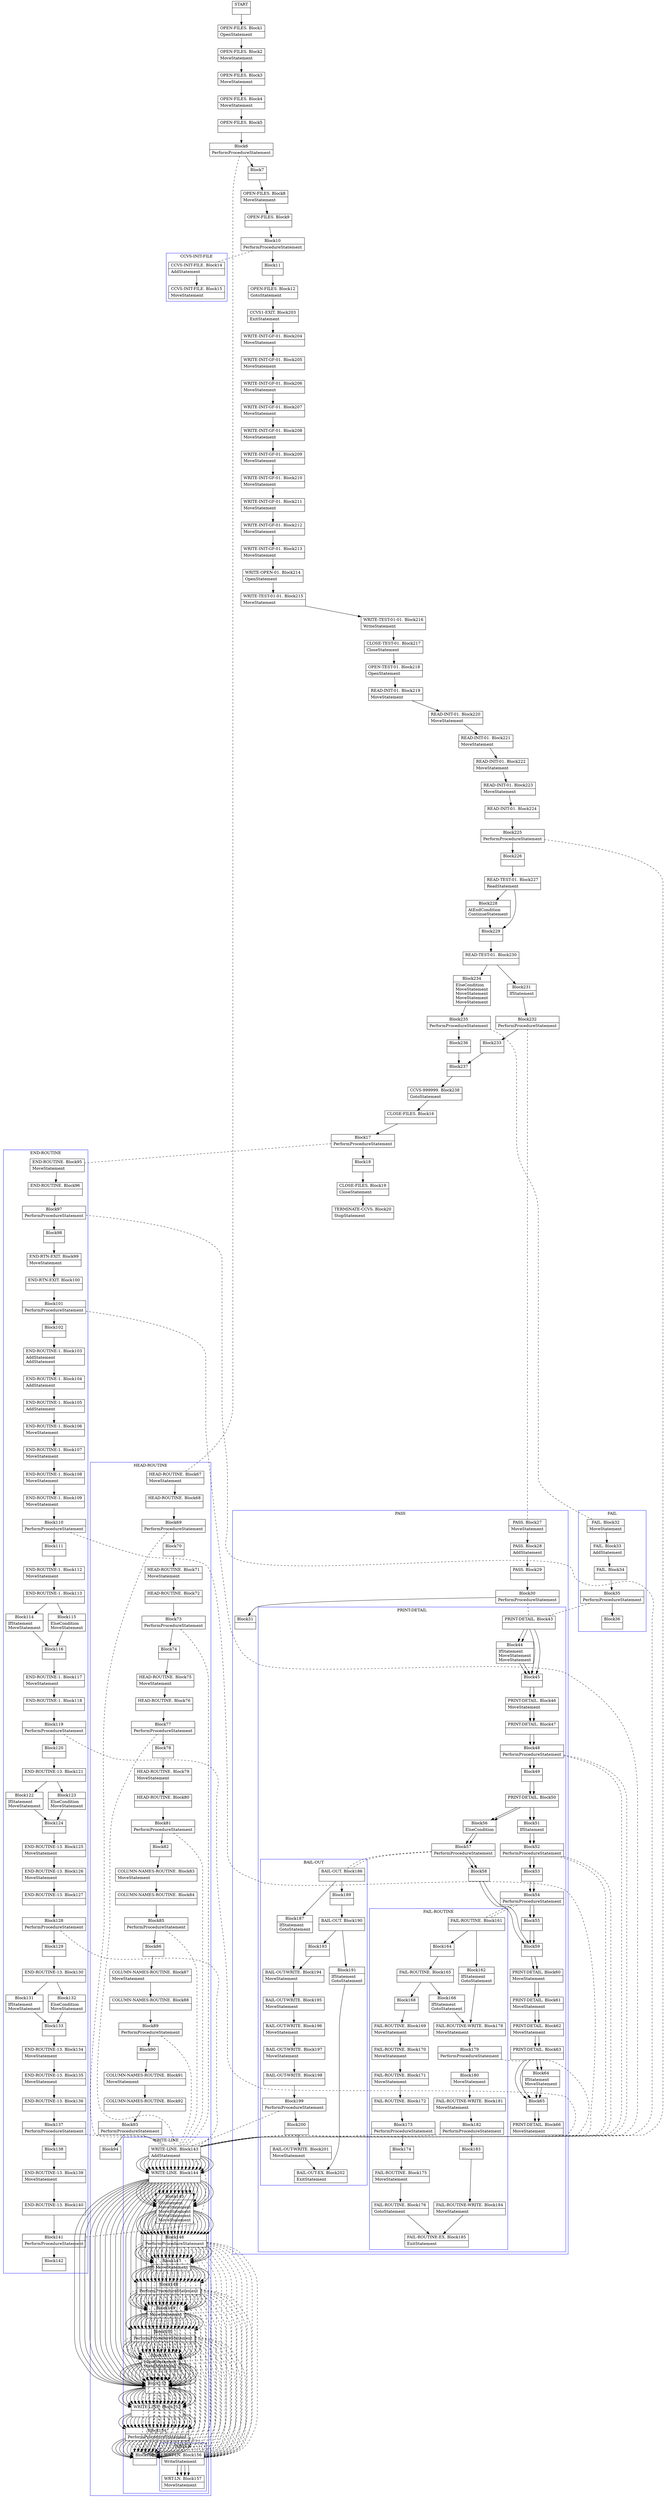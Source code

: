 digraph Cfg {
compound=true;
node [
shape = "record"
]

edge [
arrowtail = "empty"
]
Block0 [
label = "{START|}"
]
Block1 [
label = "{OPEN-FILES. Block1|OpenStatement\l}"
]
Block2 [
label = "{OPEN-FILES. Block2|MoveStatement\l}"
]
Block3 [
label = "{OPEN-FILES. Block3|MoveStatement\l}"
]
Block4 [
label = "{OPEN-FILES. Block4|MoveStatement\l}"
]
Block5 [
label = "{OPEN-FILES. Block5|}"
]
Block6 [
label = "{Block6|PerformProcedureStatement\l}"
]
subgraph cluster_1{
color = blue;
label = "HEAD-ROUTINE";
Block67 [
label = "{HEAD-ROUTINE. Block67|MoveStatement\l}"
]
Block68 [
label = "{HEAD-ROUTINE. Block68|}"
]
Block69 [
label = "{Block69|PerformProcedureStatement\l}"
]
subgraph cluster_12{
color = blue;
label = "WRITE-LINE";
Block143 [
label = "{WRITE-LINE. Block143|AddStatement\l}"
]
Block144 [
label = "{WRITE-LINE. Block144|}"
]
Block145 [
label = "{Block145|IfStatement\lMoveStatement\lMoveStatement\lWriteStatement\lMoveStatement\l}"
]
Block146 [
label = "{Block146|PerformProcedureStatement\l}"
]
subgraph cluster_26{
color = blue;
label = "WRT-LN";
Block156 [
label = "{WRT-LN. Block156|WriteStatement\l}"
]
Block157 [
label = "{WRT-LN. Block157|MoveStatement\l}"
]
Block156 -> Block157

}
Block146 -> Block156 [style=dashed, arrowhead=none]

Block147 [
label = "{Block147|MoveStatement\l}"
]
Block148 [
label = "{Block148|PerformProcedureStatement\l}"
]
subgraph cluster_27{
color = blue;
label = "WRT-LN";
Block156 [
label = "{WRT-LN. Block156|WriteStatement\l}"
]
Block157 [
label = "{WRT-LN. Block157|MoveStatement\l}"
]
Block156 -> Block157

}
Block148 -> Block156 [style=dashed, arrowhead=none]

Block149 [
label = "{Block149|MoveStatement\l}"
]
Block150 [
label = "{Block150|PerformProcedureStatement\l}"
]
subgraph cluster_28{
color = blue;
label = "WRT-LN";
Block156 [
label = "{WRT-LN. Block156|WriteStatement\l}"
]
Block157 [
label = "{WRT-LN. Block157|MoveStatement\l}"
]
Block156 -> Block157

}
Block150 -> Block156 [style=dashed, arrowhead=none]

Block151 [
label = "{Block151|MoveStatement\lMoveStatement\l}"
]
Block152 [
label = "{Block152|}"
]
Block153 [
label = "{WRITE-LINE. Block153|}"
]
Block154 [
label = "{Block154|PerformProcedureStatement\l}"
]
subgraph cluster_29{
color = blue;
label = "WRT-LN";
Block156 [
label = "{WRT-LN. Block156|WriteStatement\l}"
]
Block157 [
label = "{WRT-LN. Block157|MoveStatement\l}"
]
Block156 -> Block157

}
Block154 -> Block156 [style=dashed, arrowhead=none]

Block155 [
label = "{Block155|}"
]
Block143 -> Block144
Block144 -> Block145
Block144 -> Block152
Block145 -> Block146
Block146 -> Block147
Block147 -> Block148
Block148 -> Block149
Block149 -> Block150
Block150 -> Block151
Block151 -> Block152
Block152 -> Block153
Block153 -> Block154
Block154 -> Block155

}
Block69 -> Block143 [style=dashed, arrowhead=none]

Block70 [
label = "{Block70|}"
]
Block71 [
label = "{HEAD-ROUTINE. Block71|MoveStatement\l}"
]
Block72 [
label = "{HEAD-ROUTINE. Block72|}"
]
Block73 [
label = "{Block73|PerformProcedureStatement\l}"
]
subgraph cluster_13{
color = blue;
label = "WRITE-LINE";
Block143 [
label = "{WRITE-LINE. Block143|AddStatement\l}"
]
Block144 [
label = "{WRITE-LINE. Block144|}"
]
Block145 [
label = "{Block145|IfStatement\lMoveStatement\lMoveStatement\lWriteStatement\lMoveStatement\l}"
]
Block146 [
label = "{Block146|PerformProcedureStatement\l}"
]
Block146 -> Block156 [style=dashed, arrowhead=none]

Block147 [
label = "{Block147|MoveStatement\l}"
]
Block148 [
label = "{Block148|PerformProcedureStatement\l}"
]
Block148 -> Block156 [style=dashed, arrowhead=none]

Block149 [
label = "{Block149|MoveStatement\l}"
]
Block150 [
label = "{Block150|PerformProcedureStatement\l}"
]
Block150 -> Block156 [style=dashed, arrowhead=none]

Block151 [
label = "{Block151|MoveStatement\lMoveStatement\l}"
]
Block152 [
label = "{Block152|}"
]
Block153 [
label = "{WRITE-LINE. Block153|}"
]
Block154 [
label = "{Block154|PerformProcedureStatement\l}"
]
Block154 -> Block156 [style=dashed, arrowhead=none]

Block155 [
label = "{Block155|}"
]
Block143 -> Block144
Block144 -> Block145
Block144 -> Block152
Block145 -> Block146
Block146 -> Block147
Block147 -> Block148
Block148 -> Block149
Block149 -> Block150
Block150 -> Block151
Block151 -> Block152
Block152 -> Block153
Block153 -> Block154
Block154 -> Block155

}
Block73 -> Block143 [style=dashed, arrowhead=none]

Block74 [
label = "{Block74|}"
]
Block75 [
label = "{HEAD-ROUTINE. Block75|MoveStatement\l}"
]
Block76 [
label = "{HEAD-ROUTINE. Block76|}"
]
Block77 [
label = "{Block77|PerformProcedureStatement\l}"
]
subgraph cluster_14{
color = blue;
label = "WRITE-LINE";
Block143 [
label = "{WRITE-LINE. Block143|AddStatement\l}"
]
Block144 [
label = "{WRITE-LINE. Block144|}"
]
Block145 [
label = "{Block145|IfStatement\lMoveStatement\lMoveStatement\lWriteStatement\lMoveStatement\l}"
]
Block146 [
label = "{Block146|PerformProcedureStatement\l}"
]
Block146 -> Block156 [style=dashed, arrowhead=none]

Block147 [
label = "{Block147|MoveStatement\l}"
]
Block148 [
label = "{Block148|PerformProcedureStatement\l}"
]
Block148 -> Block156 [style=dashed, arrowhead=none]

Block149 [
label = "{Block149|MoveStatement\l}"
]
Block150 [
label = "{Block150|PerformProcedureStatement\l}"
]
Block150 -> Block156 [style=dashed, arrowhead=none]

Block151 [
label = "{Block151|MoveStatement\lMoveStatement\l}"
]
Block152 [
label = "{Block152|}"
]
Block153 [
label = "{WRITE-LINE. Block153|}"
]
Block154 [
label = "{Block154|PerformProcedureStatement\l}"
]
Block154 -> Block156 [style=dashed, arrowhead=none]

Block155 [
label = "{Block155|}"
]
Block143 -> Block144
Block144 -> Block145
Block144 -> Block152
Block145 -> Block146
Block146 -> Block147
Block147 -> Block148
Block148 -> Block149
Block149 -> Block150
Block150 -> Block151
Block151 -> Block152
Block152 -> Block153
Block153 -> Block154
Block154 -> Block155

}
Block77 -> Block143 [style=dashed, arrowhead=none]

Block78 [
label = "{Block78|}"
]
Block79 [
label = "{HEAD-ROUTINE. Block79|MoveStatement\l}"
]
Block80 [
label = "{HEAD-ROUTINE. Block80|}"
]
Block81 [
label = "{Block81|PerformProcedureStatement\l}"
]
subgraph cluster_15{
color = blue;
label = "WRITE-LINE";
Block143 [
label = "{WRITE-LINE. Block143|AddStatement\l}"
]
Block144 [
label = "{WRITE-LINE. Block144|}"
]
Block145 [
label = "{Block145|IfStatement\lMoveStatement\lMoveStatement\lWriteStatement\lMoveStatement\l}"
]
Block146 [
label = "{Block146|PerformProcedureStatement\l}"
]
Block146 -> Block156 [style=dashed, arrowhead=none]

Block147 [
label = "{Block147|MoveStatement\l}"
]
Block148 [
label = "{Block148|PerformProcedureStatement\l}"
]
Block148 -> Block156 [style=dashed, arrowhead=none]

Block149 [
label = "{Block149|MoveStatement\l}"
]
Block150 [
label = "{Block150|PerformProcedureStatement\l}"
]
Block150 -> Block156 [style=dashed, arrowhead=none]

Block151 [
label = "{Block151|MoveStatement\lMoveStatement\l}"
]
Block152 [
label = "{Block152|}"
]
Block153 [
label = "{WRITE-LINE. Block153|}"
]
Block154 [
label = "{Block154|PerformProcedureStatement\l}"
]
Block154 -> Block156 [style=dashed, arrowhead=none]

Block155 [
label = "{Block155|}"
]
Block143 -> Block144
Block144 -> Block145
Block144 -> Block152
Block145 -> Block146
Block146 -> Block147
Block147 -> Block148
Block148 -> Block149
Block149 -> Block150
Block150 -> Block151
Block151 -> Block152
Block152 -> Block153
Block153 -> Block154
Block154 -> Block155

}
Block81 -> Block143 [style=dashed, arrowhead=none]

Block82 [
label = "{Block82|}"
]
Block83 [
label = "{COLUMN-NAMES-ROUTINE. Block83|MoveStatement\l}"
]
Block84 [
label = "{COLUMN-NAMES-ROUTINE. Block84|}"
]
Block85 [
label = "{Block85|PerformProcedureStatement\l}"
]
subgraph cluster_16{
color = blue;
label = "WRITE-LINE";
Block143 [
label = "{WRITE-LINE. Block143|AddStatement\l}"
]
Block144 [
label = "{WRITE-LINE. Block144|}"
]
Block145 [
label = "{Block145|IfStatement\lMoveStatement\lMoveStatement\lWriteStatement\lMoveStatement\l}"
]
Block146 [
label = "{Block146|PerformProcedureStatement\l}"
]
Block146 -> Block156 [style=dashed, arrowhead=none]

Block147 [
label = "{Block147|MoveStatement\l}"
]
Block148 [
label = "{Block148|PerformProcedureStatement\l}"
]
Block148 -> Block156 [style=dashed, arrowhead=none]

Block149 [
label = "{Block149|MoveStatement\l}"
]
Block150 [
label = "{Block150|PerformProcedureStatement\l}"
]
Block150 -> Block156 [style=dashed, arrowhead=none]

Block151 [
label = "{Block151|MoveStatement\lMoveStatement\l}"
]
Block152 [
label = "{Block152|}"
]
Block153 [
label = "{WRITE-LINE. Block153|}"
]
Block154 [
label = "{Block154|PerformProcedureStatement\l}"
]
Block154 -> Block156 [style=dashed, arrowhead=none]

Block155 [
label = "{Block155|}"
]
Block143 -> Block144
Block144 -> Block145
Block144 -> Block152
Block145 -> Block146
Block146 -> Block147
Block147 -> Block148
Block148 -> Block149
Block149 -> Block150
Block150 -> Block151
Block151 -> Block152
Block152 -> Block153
Block153 -> Block154
Block154 -> Block155

}
Block85 -> Block143 [style=dashed, arrowhead=none]

Block86 [
label = "{Block86|}"
]
Block87 [
label = "{COLUMN-NAMES-ROUTINE. Block87|MoveStatement\l}"
]
Block88 [
label = "{COLUMN-NAMES-ROUTINE. Block88|}"
]
Block89 [
label = "{Block89|PerformProcedureStatement\l}"
]
subgraph cluster_17{
color = blue;
label = "WRITE-LINE";
Block143 [
label = "{WRITE-LINE. Block143|AddStatement\l}"
]
Block144 [
label = "{WRITE-LINE. Block144|}"
]
Block145 [
label = "{Block145|IfStatement\lMoveStatement\lMoveStatement\lWriteStatement\lMoveStatement\l}"
]
Block146 [
label = "{Block146|PerformProcedureStatement\l}"
]
Block146 -> Block156 [style=dashed, arrowhead=none]

Block147 [
label = "{Block147|MoveStatement\l}"
]
Block148 [
label = "{Block148|PerformProcedureStatement\l}"
]
Block148 -> Block156 [style=dashed, arrowhead=none]

Block149 [
label = "{Block149|MoveStatement\l}"
]
Block150 [
label = "{Block150|PerformProcedureStatement\l}"
]
Block150 -> Block156 [style=dashed, arrowhead=none]

Block151 [
label = "{Block151|MoveStatement\lMoveStatement\l}"
]
Block152 [
label = "{Block152|}"
]
Block153 [
label = "{WRITE-LINE. Block153|}"
]
Block154 [
label = "{Block154|PerformProcedureStatement\l}"
]
Block154 -> Block156 [style=dashed, arrowhead=none]

Block155 [
label = "{Block155|}"
]
Block143 -> Block144
Block144 -> Block145
Block144 -> Block152
Block145 -> Block146
Block146 -> Block147
Block147 -> Block148
Block148 -> Block149
Block149 -> Block150
Block150 -> Block151
Block151 -> Block152
Block152 -> Block153
Block153 -> Block154
Block154 -> Block155

}
Block89 -> Block143 [style=dashed, arrowhead=none]

Block90 [
label = "{Block90|}"
]
Block91 [
label = "{COLUMN-NAMES-ROUTINE. Block91|MoveStatement\l}"
]
Block92 [
label = "{COLUMN-NAMES-ROUTINE. Block92|}"
]
Block93 [
label = "{Block93|PerformProcedureStatement\l}"
]
subgraph cluster_18{
color = blue;
label = "WRITE-LINE";
Block143 [
label = "{WRITE-LINE. Block143|AddStatement\l}"
]
Block144 [
label = "{WRITE-LINE. Block144|}"
]
Block145 [
label = "{Block145|IfStatement\lMoveStatement\lMoveStatement\lWriteStatement\lMoveStatement\l}"
]
Block146 [
label = "{Block146|PerformProcedureStatement\l}"
]
Block146 -> Block156 [style=dashed, arrowhead=none]

Block147 [
label = "{Block147|MoveStatement\l}"
]
Block148 [
label = "{Block148|PerformProcedureStatement\l}"
]
Block148 -> Block156 [style=dashed, arrowhead=none]

Block149 [
label = "{Block149|MoveStatement\l}"
]
Block150 [
label = "{Block150|PerformProcedureStatement\l}"
]
Block150 -> Block156 [style=dashed, arrowhead=none]

Block151 [
label = "{Block151|MoveStatement\lMoveStatement\l}"
]
Block152 [
label = "{Block152|}"
]
Block153 [
label = "{WRITE-LINE. Block153|}"
]
Block154 [
label = "{Block154|PerformProcedureStatement\l}"
]
Block154 -> Block156 [style=dashed, arrowhead=none]

Block155 [
label = "{Block155|}"
]
Block143 -> Block144
Block144 -> Block145
Block144 -> Block152
Block145 -> Block146
Block146 -> Block147
Block147 -> Block148
Block148 -> Block149
Block149 -> Block150
Block150 -> Block151
Block151 -> Block152
Block152 -> Block153
Block153 -> Block154
Block154 -> Block155

}
Block93 -> Block143 [style=dashed, arrowhead=none]

Block94 [
label = "{Block94|}"
]
Block67 -> Block68
Block68 -> Block69
Block69 -> Block70
Block70 -> Block71
Block71 -> Block72
Block72 -> Block73
Block73 -> Block74
Block74 -> Block75
Block75 -> Block76
Block76 -> Block77
Block77 -> Block78
Block78 -> Block79
Block79 -> Block80
Block80 -> Block81
Block81 -> Block82
Block82 -> Block83
Block83 -> Block84
Block84 -> Block85
Block85 -> Block86
Block86 -> Block87
Block87 -> Block88
Block88 -> Block89
Block89 -> Block90
Block90 -> Block91
Block91 -> Block92
Block92 -> Block93
Block93 -> Block94

}
Block6 -> Block67 [style=dashed, arrowhead=none]

Block7 [
label = "{Block7|}"
]
Block8 [
label = "{OPEN-FILES. Block8|MoveStatement\l}"
]
Block9 [
label = "{OPEN-FILES. Block9|}"
]
Block10 [
label = "{Block10|PerformProcedureStatement\l}"
]
subgraph cluster_2{
color = blue;
label = "CCVS-INIT-FILE";
Block14 [
label = "{CCVS-INIT-FILE. Block14|AddStatement\l}"
]
Block15 [
label = "{CCVS-INIT-FILE. Block15|MoveStatement\l}"
]
Block14 -> Block15

}
Block10 -> Block14 [style=dashed, arrowhead=none]

Block11 [
label = "{Block11|}"
]
Block12 [
label = "{OPEN-FILES. Block12|GotoStatement\l}"
]
Block203 [
label = "{CCVS1-EXIT. Block203|ExitStatement\l}"
]
Block204 [
label = "{WRITE-INIT-GF-01. Block204|MoveStatement\l}"
]
Block205 [
label = "{WRITE-INIT-GF-01. Block205|MoveStatement\l}"
]
Block206 [
label = "{WRITE-INIT-GF-01. Block206|MoveStatement\l}"
]
Block207 [
label = "{WRITE-INIT-GF-01. Block207|MoveStatement\l}"
]
Block208 [
label = "{WRITE-INIT-GF-01. Block208|MoveStatement\l}"
]
Block209 [
label = "{WRITE-INIT-GF-01. Block209|MoveStatement\l}"
]
Block210 [
label = "{WRITE-INIT-GF-01. Block210|MoveStatement\l}"
]
Block211 [
label = "{WRITE-INIT-GF-01. Block211|MoveStatement\l}"
]
Block212 [
label = "{WRITE-INIT-GF-01. Block212|MoveStatement\l}"
]
Block213 [
label = "{WRITE-INIT-GF-01. Block213|MoveStatement\l}"
]
Block214 [
label = "{WRITE-OPEN-01. Block214|OpenStatement\l}"
]
Block215 [
label = "{WRITE-TEST-01-01. Block215|MoveStatement\l}"
]
Block216 [
label = "{WRITE-TEST-01-01. Block216|WriteStatement\l}"
]
Block217 [
label = "{CLOSE-TEST-01. Block217|CloseStatement\l}"
]
Block218 [
label = "{OPEN-TEST-01. Block218|OpenStatement\l}"
]
Block219 [
label = "{READ-INIT-01. Block219|MoveStatement\l}"
]
Block220 [
label = "{READ-INIT-01. Block220|MoveStatement\l}"
]
Block221 [
label = "{READ-INIT-01. Block221|MoveStatement\l}"
]
Block222 [
label = "{READ-INIT-01. Block222|MoveStatement\l}"
]
Block223 [
label = "{READ-INIT-01. Block223|MoveStatement\l}"
]
Block224 [
label = "{READ-INIT-01. Block224|}"
]
Block225 [
label = "{Block225|PerformProcedureStatement\l}"
]
subgraph cluster_35{
color = blue;
label = "WRITE-LINE";
Block143 [
label = "{WRITE-LINE. Block143|AddStatement\l}"
]
Block144 [
label = "{WRITE-LINE. Block144|}"
]
Block145 [
label = "{Block145|IfStatement\lMoveStatement\lMoveStatement\lWriteStatement\lMoveStatement\l}"
]
Block146 [
label = "{Block146|PerformProcedureStatement\l}"
]
Block146 -> Block156 [style=dashed, arrowhead=none]

Block147 [
label = "{Block147|MoveStatement\l}"
]
Block148 [
label = "{Block148|PerformProcedureStatement\l}"
]
Block148 -> Block156 [style=dashed, arrowhead=none]

Block149 [
label = "{Block149|MoveStatement\l}"
]
Block150 [
label = "{Block150|PerformProcedureStatement\l}"
]
Block150 -> Block156 [style=dashed, arrowhead=none]

Block151 [
label = "{Block151|MoveStatement\lMoveStatement\l}"
]
Block152 [
label = "{Block152|}"
]
Block153 [
label = "{WRITE-LINE. Block153|}"
]
Block154 [
label = "{Block154|PerformProcedureStatement\l}"
]
Block154 -> Block156 [style=dashed, arrowhead=none]

Block155 [
label = "{Block155|}"
]
Block143 -> Block144
Block144 -> Block145
Block144 -> Block152
Block145 -> Block146
Block146 -> Block147
Block147 -> Block148
Block148 -> Block149
Block149 -> Block150
Block150 -> Block151
Block151 -> Block152
Block152 -> Block153
Block153 -> Block154
Block154 -> Block155

}
Block225 -> Block143 [style=dashed, arrowhead=none]

Block226 [
label = "{Block226|}"
]
Block227 [
label = "{READ-TEST-01. Block227|ReadStatement\l}"
]
Block228 [
label = "{Block228|AtEndCondition\lContinueStatement\l}"
]
Block229 [
label = "{Block229|}"
]
Block230 [
label = "{READ-TEST-01. Block230|}"
]
Block231 [
label = "{Block231|IfStatement\l}"
]
Block232 [
label = "{Block232|PerformProcedureStatement\l}"
]
subgraph cluster_36{
color = blue;
label = "PASS";
Block27 [
label = "{PASS. Block27|MoveStatement\l}"
]
Block28 [
label = "{PASS. Block28|AddStatement\l}"
]
Block29 [
label = "{PASS. Block29|}"
]
Block30 [
label = "{Block30|PerformProcedureStatement\l}"
]
subgraph cluster_5{
color = blue;
label = "PRINT-DETAIL";
Block43 [
label = "{PRINT-DETAIL. Block43|}"
]
Block44 [
label = "{Block44|IfStatement\lMoveStatement\lMoveStatement\l}"
]
Block45 [
label = "{Block45|}"
]
Block46 [
label = "{PRINT-DETAIL. Block46|MoveStatement\l}"
]
Block47 [
label = "{PRINT-DETAIL. Block47|}"
]
Block48 [
label = "{Block48|PerformProcedureStatement\l}"
]
subgraph cluster_8{
color = blue;
label = "WRITE-LINE";
Block143 [
label = "{WRITE-LINE. Block143|AddStatement\l}"
]
Block144 [
label = "{WRITE-LINE. Block144|}"
]
Block145 [
label = "{Block145|IfStatement\lMoveStatement\lMoveStatement\lWriteStatement\lMoveStatement\l}"
]
Block146 [
label = "{Block146|PerformProcedureStatement\l}"
]
Block146 -> Block156 [style=dashed, arrowhead=none]

Block147 [
label = "{Block147|MoveStatement\l}"
]
Block148 [
label = "{Block148|PerformProcedureStatement\l}"
]
Block148 -> Block156 [style=dashed, arrowhead=none]

Block149 [
label = "{Block149|MoveStatement\l}"
]
Block150 [
label = "{Block150|PerformProcedureStatement\l}"
]
Block150 -> Block156 [style=dashed, arrowhead=none]

Block151 [
label = "{Block151|MoveStatement\lMoveStatement\l}"
]
Block152 [
label = "{Block152|}"
]
Block153 [
label = "{WRITE-LINE. Block153|}"
]
Block154 [
label = "{Block154|PerformProcedureStatement\l}"
]
Block154 -> Block156 [style=dashed, arrowhead=none]

Block155 [
label = "{Block155|}"
]
Block143 -> Block144
Block144 -> Block145
Block144 -> Block152
Block145 -> Block146
Block146 -> Block147
Block147 -> Block148
Block148 -> Block149
Block149 -> Block150
Block150 -> Block151
Block151 -> Block152
Block152 -> Block153
Block153 -> Block154
Block154 -> Block155

}
Block48 -> Block143 [style=dashed, arrowhead=none]

Block49 [
label = "{Block49|}"
]
Block50 [
label = "{PRINT-DETAIL. Block50|}"
]
Block51 [
label = "{Block51|IfStatement\l}"
]
Block52 [
label = "{Block52|PerformProcedureStatement\l}"
]
subgraph cluster_9{
color = blue;
label = "WRITE-LINE";
Block143 [
label = "{WRITE-LINE. Block143|AddStatement\l}"
]
Block144 [
label = "{WRITE-LINE. Block144|}"
]
Block145 [
label = "{Block145|IfStatement\lMoveStatement\lMoveStatement\lWriteStatement\lMoveStatement\l}"
]
Block146 [
label = "{Block146|PerformProcedureStatement\l}"
]
Block146 -> Block156 [style=dashed, arrowhead=none]

Block147 [
label = "{Block147|MoveStatement\l}"
]
Block148 [
label = "{Block148|PerformProcedureStatement\l}"
]
Block148 -> Block156 [style=dashed, arrowhead=none]

Block149 [
label = "{Block149|MoveStatement\l}"
]
Block150 [
label = "{Block150|PerformProcedureStatement\l}"
]
Block150 -> Block156 [style=dashed, arrowhead=none]

Block151 [
label = "{Block151|MoveStatement\lMoveStatement\l}"
]
Block152 [
label = "{Block152|}"
]
Block153 [
label = "{WRITE-LINE. Block153|}"
]
Block154 [
label = "{Block154|PerformProcedureStatement\l}"
]
Block154 -> Block156 [style=dashed, arrowhead=none]

Block155 [
label = "{Block155|}"
]
Block143 -> Block144
Block144 -> Block145
Block144 -> Block152
Block145 -> Block146
Block146 -> Block147
Block147 -> Block148
Block148 -> Block149
Block149 -> Block150
Block150 -> Block151
Block151 -> Block152
Block152 -> Block153
Block153 -> Block154
Block154 -> Block155

}
Block52 -> Block143 [style=dashed, arrowhead=none]

Block53 [
label = "{Block53|}"
]
Block54 [
label = "{Block54|PerformProcedureStatement\l}"
]
subgraph cluster_10{
color = blue;
label = "FAIL-ROUTINE";
Block161 [
label = "{FAIL-ROUTINE. Block161|}"
]
Block162 [
label = "{Block162|IfStatement\lGotoStatement\l}"
]
Block178 [
label = "{FAIL-ROUTINE-WRITE. Block178|MoveStatement\l}"
]
Block179 [
label = "{Block179|PerformProcedureStatement\l}"
]
subgraph cluster_32{
color = blue;
label = "WRITE-LINE";
Block143 [
label = "{WRITE-LINE. Block143|AddStatement\l}"
]
Block144 [
label = "{WRITE-LINE. Block144|}"
]
Block145 [
label = "{Block145|IfStatement\lMoveStatement\lMoveStatement\lWriteStatement\lMoveStatement\l}"
]
Block146 [
label = "{Block146|PerformProcedureStatement\l}"
]
Block146 -> Block156 [style=dashed, arrowhead=none]

Block147 [
label = "{Block147|MoveStatement\l}"
]
Block148 [
label = "{Block148|PerformProcedureStatement\l}"
]
Block148 -> Block156 [style=dashed, arrowhead=none]

Block149 [
label = "{Block149|MoveStatement\l}"
]
Block150 [
label = "{Block150|PerformProcedureStatement\l}"
]
Block150 -> Block156 [style=dashed, arrowhead=none]

Block151 [
label = "{Block151|MoveStatement\lMoveStatement\l}"
]
Block152 [
label = "{Block152|}"
]
Block153 [
label = "{WRITE-LINE. Block153|}"
]
Block154 [
label = "{Block154|PerformProcedureStatement\l}"
]
Block154 -> Block156 [style=dashed, arrowhead=none]

Block155 [
label = "{Block155|}"
]
Block143 -> Block144
Block144 -> Block145
Block144 -> Block152
Block145 -> Block146
Block146 -> Block147
Block147 -> Block148
Block148 -> Block149
Block149 -> Block150
Block150 -> Block151
Block151 -> Block152
Block152 -> Block153
Block153 -> Block154
Block154 -> Block155

}
Block179 -> Block143 [style=dashed, arrowhead=none]

Block180 [
label = "{Block180|MoveStatement\l}"
]
Block181 [
label = "{FAIL-ROUTINE-WRITE. Block181|MoveStatement\l}"
]
Block182 [
label = "{Block182|PerformProcedureStatement\l}"
]
subgraph cluster_33{
color = blue;
label = "WRITE-LINE";
Block143 [
label = "{WRITE-LINE. Block143|AddStatement\l}"
]
Block144 [
label = "{WRITE-LINE. Block144|}"
]
Block145 [
label = "{Block145|IfStatement\lMoveStatement\lMoveStatement\lWriteStatement\lMoveStatement\l}"
]
Block146 [
label = "{Block146|PerformProcedureStatement\l}"
]
Block146 -> Block156 [style=dashed, arrowhead=none]

Block147 [
label = "{Block147|MoveStatement\l}"
]
Block148 [
label = "{Block148|PerformProcedureStatement\l}"
]
Block148 -> Block156 [style=dashed, arrowhead=none]

Block149 [
label = "{Block149|MoveStatement\l}"
]
Block150 [
label = "{Block150|PerformProcedureStatement\l}"
]
Block150 -> Block156 [style=dashed, arrowhead=none]

Block151 [
label = "{Block151|MoveStatement\lMoveStatement\l}"
]
Block152 [
label = "{Block152|}"
]
Block153 [
label = "{WRITE-LINE. Block153|}"
]
Block154 [
label = "{Block154|PerformProcedureStatement\l}"
]
Block154 -> Block156 [style=dashed, arrowhead=none]

Block155 [
label = "{Block155|}"
]
Block143 -> Block144
Block144 -> Block145
Block144 -> Block152
Block145 -> Block146
Block146 -> Block147
Block147 -> Block148
Block148 -> Block149
Block149 -> Block150
Block150 -> Block151
Block151 -> Block152
Block152 -> Block153
Block153 -> Block154
Block154 -> Block155

}
Block182 -> Block143 [style=dashed, arrowhead=none]

Block183 [
label = "{Block183|}"
]
Block184 [
label = "{FAIL-ROUTINE-WRITE. Block184|MoveStatement\l}"
]
Block185 [
label = "{FAIL-ROUTINE-EX. Block185|ExitStatement\l}"
]
Block164 [
label = "{Block164|}"
]
Block165 [
label = "{FAIL-ROUTINE. Block165|}"
]
Block166 [
label = "{Block166|IfStatement\lGotoStatement\l}"
]
Block168 [
label = "{Block168|}"
]
Block169 [
label = "{FAIL-ROUTINE. Block169|MoveStatement\l}"
]
Block170 [
label = "{FAIL-ROUTINE. Block170|MoveStatement\l}"
]
Block171 [
label = "{FAIL-ROUTINE. Block171|MoveStatement\l}"
]
Block172 [
label = "{FAIL-ROUTINE. Block172|}"
]
Block173 [
label = "{Block173|PerformProcedureStatement\l}"
]
subgraph cluster_31{
color = blue;
label = "WRITE-LINE";
Block143 [
label = "{WRITE-LINE. Block143|AddStatement\l}"
]
Block144 [
label = "{WRITE-LINE. Block144|}"
]
Block145 [
label = "{Block145|IfStatement\lMoveStatement\lMoveStatement\lWriteStatement\lMoveStatement\l}"
]
Block146 [
label = "{Block146|PerformProcedureStatement\l}"
]
Block146 -> Block156 [style=dashed, arrowhead=none]

Block147 [
label = "{Block147|MoveStatement\l}"
]
Block148 [
label = "{Block148|PerformProcedureStatement\l}"
]
Block148 -> Block156 [style=dashed, arrowhead=none]

Block149 [
label = "{Block149|MoveStatement\l}"
]
Block150 [
label = "{Block150|PerformProcedureStatement\l}"
]
Block150 -> Block156 [style=dashed, arrowhead=none]

Block151 [
label = "{Block151|MoveStatement\lMoveStatement\l}"
]
Block152 [
label = "{Block152|}"
]
Block153 [
label = "{WRITE-LINE. Block153|}"
]
Block154 [
label = "{Block154|PerformProcedureStatement\l}"
]
Block154 -> Block156 [style=dashed, arrowhead=none]

Block155 [
label = "{Block155|}"
]
Block143 -> Block144
Block144 -> Block145
Block144 -> Block152
Block145 -> Block146
Block146 -> Block147
Block147 -> Block148
Block148 -> Block149
Block149 -> Block150
Block150 -> Block151
Block151 -> Block152
Block152 -> Block153
Block153 -> Block154
Block154 -> Block155

}
Block173 -> Block143 [style=dashed, arrowhead=none]

Block174 [
label = "{Block174|}"
]
Block175 [
label = "{FAIL-ROUTINE. Block175|MoveStatement\l}"
]
Block176 [
label = "{FAIL-ROUTINE. Block176|GotoStatement\l}"
]
Block161 -> Block162
Block161 -> Block164
Block162 -> Block178
Block178 -> Block179
Block179 -> Block180
Block180 -> Block181
Block181 -> Block182
Block182 -> Block183
Block183 -> Block184
Block184 -> Block185
Block164 -> Block165
Block165 -> Block166
Block165 -> Block168
Block166 -> Block178
Block168 -> Block169
Block169 -> Block170
Block170 -> Block171
Block171 -> Block172
Block172 -> Block173
Block173 -> Block174
Block174 -> Block175
Block175 -> Block176
Block176 -> Block185

}
Block54 -> Block161 [style=dashed, arrowhead=none]

Block55 [
label = "{Block55|}"
]
Block59 [
label = "{Block59|}"
]
Block60 [
label = "{PRINT-DETAIL. Block60|MoveStatement\l}"
]
Block61 [
label = "{PRINT-DETAIL. Block61|MoveStatement\l}"
]
Block62 [
label = "{PRINT-DETAIL. Block62|MoveStatement\l}"
]
Block63 [
label = "{PRINT-DETAIL. Block63|}"
]
Block64 [
label = "{Block64|IfStatement\lMoveStatement\l}"
]
Block65 [
label = "{Block65|}"
]
Block66 [
label = "{PRINT-DETAIL. Block66|MoveStatement\l}"
]
Block56 [
label = "{Block56|ElseCondition\l}"
]
Block57 [
label = "{Block57|PerformProcedureStatement\l}"
]
subgraph cluster_11{
color = blue;
label = "BAIL-OUT";
Block186 [
label = "{BAIL-OUT. Block186|}"
]
Block187 [
label = "{Block187|IfStatement\lGotoStatement\l}"
]
Block194 [
label = "{BAIL-OUT-WRITE. Block194|MoveStatement\l}"
]
Block195 [
label = "{BAIL-OUT-WRITE. Block195|MoveStatement\l}"
]
Block196 [
label = "{BAIL-OUT-WRITE. Block196|MoveStatement\l}"
]
Block197 [
label = "{BAIL-OUT-WRITE. Block197|MoveStatement\l}"
]
Block198 [
label = "{BAIL-OUT-WRITE. Block198|}"
]
Block199 [
label = "{Block199|PerformProcedureStatement\l}"
]
subgraph cluster_34{
color = blue;
label = "WRITE-LINE";
Block143 [
label = "{WRITE-LINE. Block143|AddStatement\l}"
]
Block144 [
label = "{WRITE-LINE. Block144|}"
]
Block145 [
label = "{Block145|IfStatement\lMoveStatement\lMoveStatement\lWriteStatement\lMoveStatement\l}"
]
Block146 [
label = "{Block146|PerformProcedureStatement\l}"
]
Block146 -> Block156 [style=dashed, arrowhead=none]

Block147 [
label = "{Block147|MoveStatement\l}"
]
Block148 [
label = "{Block148|PerformProcedureStatement\l}"
]
Block148 -> Block156 [style=dashed, arrowhead=none]

Block149 [
label = "{Block149|MoveStatement\l}"
]
Block150 [
label = "{Block150|PerformProcedureStatement\l}"
]
Block150 -> Block156 [style=dashed, arrowhead=none]

Block151 [
label = "{Block151|MoveStatement\lMoveStatement\l}"
]
Block152 [
label = "{Block152|}"
]
Block153 [
label = "{WRITE-LINE. Block153|}"
]
Block154 [
label = "{Block154|PerformProcedureStatement\l}"
]
Block154 -> Block156 [style=dashed, arrowhead=none]

Block155 [
label = "{Block155|}"
]
Block143 -> Block144
Block144 -> Block145
Block144 -> Block152
Block145 -> Block146
Block146 -> Block147
Block147 -> Block148
Block148 -> Block149
Block149 -> Block150
Block150 -> Block151
Block151 -> Block152
Block152 -> Block153
Block153 -> Block154
Block154 -> Block155

}
Block199 -> Block143 [style=dashed, arrowhead=none]

Block200 [
label = "{Block200|}"
]
Block201 [
label = "{BAIL-OUT-WRITE. Block201|MoveStatement\l}"
]
Block202 [
label = "{BAIL-OUT-EX. Block202|ExitStatement\l}"
]
Block189 [
label = "{Block189|}"
]
Block190 [
label = "{BAIL-OUT. Block190|}"
]
Block191 [
label = "{Block191|IfStatement\lGotoStatement\l}"
]
Block193 [
label = "{Block193|}"
]
Block186 -> Block187
Block186 -> Block189
Block187 -> Block194
Block194 -> Block195
Block195 -> Block196
Block196 -> Block197
Block197 -> Block198
Block198 -> Block199
Block199 -> Block200
Block200 -> Block201
Block201 -> Block202
Block189 -> Block190
Block190 -> Block191
Block190 -> Block193
Block191 -> Block202
Block193 -> Block194

}
Block57 -> Block186 [style=dashed, arrowhead=none]

Block58 [
label = "{Block58|}"
]
Block43 -> Block44
Block43 -> Block45
Block44 -> Block45
Block45 -> Block46
Block46 -> Block47
Block47 -> Block48
Block48 -> Block49
Block49 -> Block50
Block50 -> Block51
Block50 -> Block56
Block51 -> Block52
Block52 -> Block53
Block53 -> Block54
Block54 -> Block55
Block55 -> Block59
Block59 -> Block60
Block60 -> Block61
Block61 -> Block62
Block62 -> Block63
Block63 -> Block64
Block63 -> Block65
Block64 -> Block65
Block65 -> Block66
Block56 -> Block57
Block57 -> Block58
Block58 -> Block59

}
Block30 -> Block43 [style=dashed, arrowhead=none]

Block31 [
label = "{Block31|}"
]
Block27 -> Block28
Block28 -> Block29
Block29 -> Block30
Block30 -> Block31

}
Block232 -> Block27 [style=dashed, arrowhead=none]

Block233 [
label = "{Block233|}"
]
Block237 [
label = "{Block237|}"
]
Block238 [
label = "{CCVS-999999. Block238|GotoStatement\l}"
]
Block16 [
label = "{CLOSE-FILES. Block16|}"
]
Block17 [
label = "{Block17|PerformProcedureStatement\l}"
]
subgraph cluster_3{
color = blue;
label = "END-ROUTINE";
Block95 [
label = "{END-ROUTINE. Block95|MoveStatement\l}"
]
Block96 [
label = "{END-ROUTINE. Block96|}"
]
Block97 [
label = "{Block97|PerformProcedureStatement\l}"
]
subgraph cluster_19{
color = blue;
label = "WRITE-LINE";
Block143 [
label = "{WRITE-LINE. Block143|AddStatement\l}"
]
Block144 [
label = "{WRITE-LINE. Block144|}"
]
Block145 [
label = "{Block145|IfStatement\lMoveStatement\lMoveStatement\lWriteStatement\lMoveStatement\l}"
]
Block146 [
label = "{Block146|PerformProcedureStatement\l}"
]
Block146 -> Block156 [style=dashed, arrowhead=none]

Block147 [
label = "{Block147|MoveStatement\l}"
]
Block148 [
label = "{Block148|PerformProcedureStatement\l}"
]
Block148 -> Block156 [style=dashed, arrowhead=none]

Block149 [
label = "{Block149|MoveStatement\l}"
]
Block150 [
label = "{Block150|PerformProcedureStatement\l}"
]
Block150 -> Block156 [style=dashed, arrowhead=none]

Block151 [
label = "{Block151|MoveStatement\lMoveStatement\l}"
]
Block152 [
label = "{Block152|}"
]
Block153 [
label = "{WRITE-LINE. Block153|}"
]
Block154 [
label = "{Block154|PerformProcedureStatement\l}"
]
Block154 -> Block156 [style=dashed, arrowhead=none]

Block155 [
label = "{Block155|}"
]
Block143 -> Block144
Block144 -> Block145
Block144 -> Block152
Block145 -> Block146
Block146 -> Block147
Block147 -> Block148
Block148 -> Block149
Block149 -> Block150
Block150 -> Block151
Block151 -> Block152
Block152 -> Block153
Block153 -> Block154
Block154 -> Block155

}
Block97 -> Block143 [style=dashed, arrowhead=none]

Block98 [
label = "{Block98|}"
]
Block99 [
label = "{END-RTN-EXIT. Block99|MoveStatement\l}"
]
Block100 [
label = "{END-RTN-EXIT. Block100|}"
]
Block101 [
label = "{Block101|PerformProcedureStatement\l}"
]
subgraph cluster_20{
color = blue;
label = "WRITE-LINE";
Block143 [
label = "{WRITE-LINE. Block143|AddStatement\l}"
]
Block144 [
label = "{WRITE-LINE. Block144|}"
]
Block145 [
label = "{Block145|IfStatement\lMoveStatement\lMoveStatement\lWriteStatement\lMoveStatement\l}"
]
Block146 [
label = "{Block146|PerformProcedureStatement\l}"
]
Block146 -> Block156 [style=dashed, arrowhead=none]

Block147 [
label = "{Block147|MoveStatement\l}"
]
Block148 [
label = "{Block148|PerformProcedureStatement\l}"
]
Block148 -> Block156 [style=dashed, arrowhead=none]

Block149 [
label = "{Block149|MoveStatement\l}"
]
Block150 [
label = "{Block150|PerformProcedureStatement\l}"
]
Block150 -> Block156 [style=dashed, arrowhead=none]

Block151 [
label = "{Block151|MoveStatement\lMoveStatement\l}"
]
Block152 [
label = "{Block152|}"
]
Block153 [
label = "{WRITE-LINE. Block153|}"
]
Block154 [
label = "{Block154|PerformProcedureStatement\l}"
]
Block154 -> Block156 [style=dashed, arrowhead=none]

Block155 [
label = "{Block155|}"
]
Block143 -> Block144
Block144 -> Block145
Block144 -> Block152
Block145 -> Block146
Block146 -> Block147
Block147 -> Block148
Block148 -> Block149
Block149 -> Block150
Block150 -> Block151
Block151 -> Block152
Block152 -> Block153
Block153 -> Block154
Block154 -> Block155

}
Block101 -> Block143 [style=dashed, arrowhead=none]

Block102 [
label = "{Block102|}"
]
Block103 [
label = "{END-ROUTINE-1. Block103|AddStatement\lAddStatement\l}"
]
Block104 [
label = "{END-ROUTINE-1. Block104|AddStatement\l}"
]
Block105 [
label = "{END-ROUTINE-1. Block105|AddStatement\l}"
]
Block106 [
label = "{END-ROUTINE-1. Block106|MoveStatement\l}"
]
Block107 [
label = "{END-ROUTINE-1. Block107|MoveStatement\l}"
]
Block108 [
label = "{END-ROUTINE-1. Block108|MoveStatement\l}"
]
Block109 [
label = "{END-ROUTINE-1. Block109|MoveStatement\l}"
]
Block110 [
label = "{Block110|PerformProcedureStatement\l}"
]
subgraph cluster_21{
color = blue;
label = "WRITE-LINE";
Block143 [
label = "{WRITE-LINE. Block143|AddStatement\l}"
]
Block144 [
label = "{WRITE-LINE. Block144|}"
]
Block145 [
label = "{Block145|IfStatement\lMoveStatement\lMoveStatement\lWriteStatement\lMoveStatement\l}"
]
Block146 [
label = "{Block146|PerformProcedureStatement\l}"
]
Block146 -> Block156 [style=dashed, arrowhead=none]

Block147 [
label = "{Block147|MoveStatement\l}"
]
Block148 [
label = "{Block148|PerformProcedureStatement\l}"
]
Block148 -> Block156 [style=dashed, arrowhead=none]

Block149 [
label = "{Block149|MoveStatement\l}"
]
Block150 [
label = "{Block150|PerformProcedureStatement\l}"
]
Block150 -> Block156 [style=dashed, arrowhead=none]

Block151 [
label = "{Block151|MoveStatement\lMoveStatement\l}"
]
Block152 [
label = "{Block152|}"
]
Block153 [
label = "{WRITE-LINE. Block153|}"
]
Block154 [
label = "{Block154|PerformProcedureStatement\l}"
]
Block154 -> Block156 [style=dashed, arrowhead=none]

Block155 [
label = "{Block155|}"
]
Block143 -> Block144
Block144 -> Block145
Block144 -> Block152
Block145 -> Block146
Block146 -> Block147
Block147 -> Block148
Block148 -> Block149
Block149 -> Block150
Block150 -> Block151
Block151 -> Block152
Block152 -> Block153
Block153 -> Block154
Block154 -> Block155

}
Block110 -> Block143 [style=dashed, arrowhead=none]

Block111 [
label = "{Block111|}"
]
Block112 [
label = "{END-ROUTINE-1. Block112|MoveStatement\l}"
]
Block113 [
label = "{END-ROUTINE-1. Block113|}"
]
Block114 [
label = "{Block114|IfStatement\lMoveStatement\l}"
]
Block116 [
label = "{Block116|}"
]
Block117 [
label = "{END-ROUTINE-1. Block117|MoveStatement\l}"
]
Block118 [
label = "{END-ROUTINE-1. Block118|}"
]
Block119 [
label = "{Block119|PerformProcedureStatement\l}"
]
subgraph cluster_22{
color = blue;
label = "WRITE-LINE";
Block143 [
label = "{WRITE-LINE. Block143|AddStatement\l}"
]
Block144 [
label = "{WRITE-LINE. Block144|}"
]
Block145 [
label = "{Block145|IfStatement\lMoveStatement\lMoveStatement\lWriteStatement\lMoveStatement\l}"
]
Block146 [
label = "{Block146|PerformProcedureStatement\l}"
]
Block146 -> Block156 [style=dashed, arrowhead=none]

Block147 [
label = "{Block147|MoveStatement\l}"
]
Block148 [
label = "{Block148|PerformProcedureStatement\l}"
]
Block148 -> Block156 [style=dashed, arrowhead=none]

Block149 [
label = "{Block149|MoveStatement\l}"
]
Block150 [
label = "{Block150|PerformProcedureStatement\l}"
]
Block150 -> Block156 [style=dashed, arrowhead=none]

Block151 [
label = "{Block151|MoveStatement\lMoveStatement\l}"
]
Block152 [
label = "{Block152|}"
]
Block153 [
label = "{WRITE-LINE. Block153|}"
]
Block154 [
label = "{Block154|PerformProcedureStatement\l}"
]
Block154 -> Block156 [style=dashed, arrowhead=none]

Block155 [
label = "{Block155|}"
]
Block143 -> Block144
Block144 -> Block145
Block144 -> Block152
Block145 -> Block146
Block146 -> Block147
Block147 -> Block148
Block148 -> Block149
Block149 -> Block150
Block150 -> Block151
Block151 -> Block152
Block152 -> Block153
Block153 -> Block154
Block154 -> Block155

}
Block119 -> Block143 [style=dashed, arrowhead=none]

Block120 [
label = "{Block120|}"
]
Block121 [
label = "{END-ROUTINE-13. Block121|}"
]
Block122 [
label = "{Block122|IfStatement\lMoveStatement\l}"
]
Block124 [
label = "{Block124|}"
]
Block125 [
label = "{END-ROUTINE-13. Block125|MoveStatement\l}"
]
Block126 [
label = "{END-ROUTINE-13. Block126|MoveStatement\l}"
]
Block127 [
label = "{END-ROUTINE-13. Block127|}"
]
Block128 [
label = "{Block128|PerformProcedureStatement\l}"
]
subgraph cluster_23{
color = blue;
label = "WRITE-LINE";
Block143 [
label = "{WRITE-LINE. Block143|AddStatement\l}"
]
Block144 [
label = "{WRITE-LINE. Block144|}"
]
Block145 [
label = "{Block145|IfStatement\lMoveStatement\lMoveStatement\lWriteStatement\lMoveStatement\l}"
]
Block146 [
label = "{Block146|PerformProcedureStatement\l}"
]
Block146 -> Block156 [style=dashed, arrowhead=none]

Block147 [
label = "{Block147|MoveStatement\l}"
]
Block148 [
label = "{Block148|PerformProcedureStatement\l}"
]
Block148 -> Block156 [style=dashed, arrowhead=none]

Block149 [
label = "{Block149|MoveStatement\l}"
]
Block150 [
label = "{Block150|PerformProcedureStatement\l}"
]
Block150 -> Block156 [style=dashed, arrowhead=none]

Block151 [
label = "{Block151|MoveStatement\lMoveStatement\l}"
]
Block152 [
label = "{Block152|}"
]
Block153 [
label = "{WRITE-LINE. Block153|}"
]
Block154 [
label = "{Block154|PerformProcedureStatement\l}"
]
Block154 -> Block156 [style=dashed, arrowhead=none]

Block155 [
label = "{Block155|}"
]
Block143 -> Block144
Block144 -> Block145
Block144 -> Block152
Block145 -> Block146
Block146 -> Block147
Block147 -> Block148
Block148 -> Block149
Block149 -> Block150
Block150 -> Block151
Block151 -> Block152
Block152 -> Block153
Block153 -> Block154
Block154 -> Block155

}
Block128 -> Block143 [style=dashed, arrowhead=none]

Block129 [
label = "{Block129|}"
]
Block130 [
label = "{END-ROUTINE-13. Block130|}"
]
Block131 [
label = "{Block131|IfStatement\lMoveStatement\l}"
]
Block133 [
label = "{Block133|}"
]
Block134 [
label = "{END-ROUTINE-13. Block134|MoveStatement\l}"
]
Block135 [
label = "{END-ROUTINE-13. Block135|MoveStatement\l}"
]
Block136 [
label = "{END-ROUTINE-13. Block136|}"
]
Block137 [
label = "{Block137|PerformProcedureStatement\l}"
]
subgraph cluster_24{
color = blue;
label = "WRITE-LINE";
Block143 [
label = "{WRITE-LINE. Block143|AddStatement\l}"
]
Block144 [
label = "{WRITE-LINE. Block144|}"
]
Block145 [
label = "{Block145|IfStatement\lMoveStatement\lMoveStatement\lWriteStatement\lMoveStatement\l}"
]
Block146 [
label = "{Block146|PerformProcedureStatement\l}"
]
Block146 -> Block156 [style=dashed, arrowhead=none]

Block147 [
label = "{Block147|MoveStatement\l}"
]
Block148 [
label = "{Block148|PerformProcedureStatement\l}"
]
Block148 -> Block156 [style=dashed, arrowhead=none]

Block149 [
label = "{Block149|MoveStatement\l}"
]
Block150 [
label = "{Block150|PerformProcedureStatement\l}"
]
Block150 -> Block156 [style=dashed, arrowhead=none]

Block151 [
label = "{Block151|MoveStatement\lMoveStatement\l}"
]
Block152 [
label = "{Block152|}"
]
Block153 [
label = "{WRITE-LINE. Block153|}"
]
Block154 [
label = "{Block154|PerformProcedureStatement\l}"
]
Block154 -> Block156 [style=dashed, arrowhead=none]

Block155 [
label = "{Block155|}"
]
Block143 -> Block144
Block144 -> Block145
Block144 -> Block152
Block145 -> Block146
Block146 -> Block147
Block147 -> Block148
Block148 -> Block149
Block149 -> Block150
Block150 -> Block151
Block151 -> Block152
Block152 -> Block153
Block153 -> Block154
Block154 -> Block155

}
Block137 -> Block143 [style=dashed, arrowhead=none]

Block138 [
label = "{Block138|}"
]
Block139 [
label = "{END-ROUTINE-13. Block139|MoveStatement\l}"
]
Block140 [
label = "{END-ROUTINE-13. Block140|}"
]
Block141 [
label = "{Block141|PerformProcedureStatement\l}"
]
subgraph cluster_25{
color = blue;
label = "WRITE-LINE";
Block143 [
label = "{WRITE-LINE. Block143|AddStatement\l}"
]
Block144 [
label = "{WRITE-LINE. Block144|}"
]
Block145 [
label = "{Block145|IfStatement\lMoveStatement\lMoveStatement\lWriteStatement\lMoveStatement\l}"
]
Block146 [
label = "{Block146|PerformProcedureStatement\l}"
]
Block146 -> Block156 [style=dashed, arrowhead=none]

Block147 [
label = "{Block147|MoveStatement\l}"
]
Block148 [
label = "{Block148|PerformProcedureStatement\l}"
]
Block148 -> Block156 [style=dashed, arrowhead=none]

Block149 [
label = "{Block149|MoveStatement\l}"
]
Block150 [
label = "{Block150|PerformProcedureStatement\l}"
]
Block150 -> Block156 [style=dashed, arrowhead=none]

Block151 [
label = "{Block151|MoveStatement\lMoveStatement\l}"
]
Block152 [
label = "{Block152|}"
]
Block153 [
label = "{WRITE-LINE. Block153|}"
]
Block154 [
label = "{Block154|PerformProcedureStatement\l}"
]
Block154 -> Block156 [style=dashed, arrowhead=none]

Block155 [
label = "{Block155|}"
]
Block143 -> Block144
Block144 -> Block145
Block144 -> Block152
Block145 -> Block146
Block146 -> Block147
Block147 -> Block148
Block148 -> Block149
Block149 -> Block150
Block150 -> Block151
Block151 -> Block152
Block152 -> Block153
Block153 -> Block154
Block154 -> Block155

}
Block141 -> Block143 [style=dashed, arrowhead=none]

Block142 [
label = "{Block142|}"
]
Block132 [
label = "{Block132|ElseCondition\lMoveStatement\l}"
]
Block123 [
label = "{Block123|ElseCondition\lMoveStatement\l}"
]
Block115 [
label = "{Block115|ElseCondition\lMoveStatement\l}"
]
Block95 -> Block96
Block96 -> Block97
Block97 -> Block98
Block98 -> Block99
Block99 -> Block100
Block100 -> Block101
Block101 -> Block102
Block102 -> Block103
Block103 -> Block104
Block104 -> Block105
Block105 -> Block106
Block106 -> Block107
Block107 -> Block108
Block108 -> Block109
Block109 -> Block110
Block110 -> Block111
Block111 -> Block112
Block112 -> Block113
Block113 -> Block114
Block113 -> Block115
Block114 -> Block116
Block116 -> Block117
Block117 -> Block118
Block118 -> Block119
Block119 -> Block120
Block120 -> Block121
Block121 -> Block122
Block121 -> Block123
Block122 -> Block124
Block124 -> Block125
Block125 -> Block126
Block126 -> Block127
Block127 -> Block128
Block128 -> Block129
Block129 -> Block130
Block130 -> Block131
Block130 -> Block132
Block131 -> Block133
Block133 -> Block134
Block134 -> Block135
Block135 -> Block136
Block136 -> Block137
Block137 -> Block138
Block138 -> Block139
Block139 -> Block140
Block140 -> Block141
Block141 -> Block142
Block132 -> Block133
Block123 -> Block124
Block115 -> Block116

}
Block17 -> Block95 [style=dashed, arrowhead=none]

Block18 [
label = "{Block18|}"
]
Block19 [
label = "{CLOSE-FILES. Block19|CloseStatement\l}"
]
Block20 [
label = "{TERMINATE-CCVS. Block20|StopStatement\l}"
]
Block234 [
label = "{Block234|ElseCondition\lMoveStatement\lMoveStatement\lMoveStatement\lMoveStatement\l}"
]
Block235 [
label = "{Block235|PerformProcedureStatement\l}"
]
subgraph cluster_37{
color = blue;
label = "FAIL";
Block32 [
label = "{FAIL. Block32|MoveStatement\l}"
]
Block33 [
label = "{FAIL. Block33|AddStatement\l}"
]
Block34 [
label = "{FAIL. Block34|}"
]
Block35 [
label = "{Block35|PerformProcedureStatement\l}"
]
subgraph cluster_6{
color = blue;
label = "PRINT-DETAIL";
Block43 [
label = "{PRINT-DETAIL. Block43|}"
]
Block44 [
label = "{Block44|IfStatement\lMoveStatement\lMoveStatement\l}"
]
Block45 [
label = "{Block45|}"
]
Block46 [
label = "{PRINT-DETAIL. Block46|MoveStatement\l}"
]
Block47 [
label = "{PRINT-DETAIL. Block47|}"
]
Block48 [
label = "{Block48|PerformProcedureStatement\l}"
]
Block48 -> Block143 [style=dashed, arrowhead=none]

Block49 [
label = "{Block49|}"
]
Block50 [
label = "{PRINT-DETAIL. Block50|}"
]
Block51 [
label = "{Block51|IfStatement\l}"
]
Block52 [
label = "{Block52|PerformProcedureStatement\l}"
]
Block52 -> Block143 [style=dashed, arrowhead=none]

Block53 [
label = "{Block53|}"
]
Block54 [
label = "{Block54|PerformProcedureStatement\l}"
]
Block54 -> Block161 [style=dashed, arrowhead=none]

Block55 [
label = "{Block55|}"
]
Block59 [
label = "{Block59|}"
]
Block60 [
label = "{PRINT-DETAIL. Block60|MoveStatement\l}"
]
Block61 [
label = "{PRINT-DETAIL. Block61|MoveStatement\l}"
]
Block62 [
label = "{PRINT-DETAIL. Block62|MoveStatement\l}"
]
Block63 [
label = "{PRINT-DETAIL. Block63|}"
]
Block64 [
label = "{Block64|IfStatement\lMoveStatement\l}"
]
Block65 [
label = "{Block65|}"
]
Block66 [
label = "{PRINT-DETAIL. Block66|MoveStatement\l}"
]
Block56 [
label = "{Block56|ElseCondition\l}"
]
Block57 [
label = "{Block57|PerformProcedureStatement\l}"
]
Block57 -> Block186 [style=dashed, arrowhead=none]

Block58 [
label = "{Block58|}"
]
Block43 -> Block44
Block43 -> Block45
Block44 -> Block45
Block45 -> Block46
Block46 -> Block47
Block47 -> Block48
Block48 -> Block49
Block49 -> Block50
Block50 -> Block51
Block50 -> Block56
Block51 -> Block52
Block52 -> Block53
Block53 -> Block54
Block54 -> Block55
Block55 -> Block59
Block59 -> Block60
Block60 -> Block61
Block61 -> Block62
Block62 -> Block63
Block63 -> Block64
Block63 -> Block65
Block64 -> Block65
Block65 -> Block66
Block56 -> Block57
Block57 -> Block58
Block58 -> Block59

}
Block35 -> Block43 [style=dashed, arrowhead=none]

Block36 [
label = "{Block36|}"
]
Block32 -> Block33
Block33 -> Block34
Block34 -> Block35
Block35 -> Block36

}
Block235 -> Block32 [style=dashed, arrowhead=none]

Block236 [
label = "{Block236|}"
]
Block0 -> Block1
Block1 -> Block2
Block2 -> Block3
Block3 -> Block4
Block4 -> Block5
Block5 -> Block6
Block6 -> Block7
Block7 -> Block8
Block8 -> Block9
Block9 -> Block10
Block10 -> Block11
Block11 -> Block12
Block12 -> Block203
Block203 -> Block204
Block204 -> Block205
Block205 -> Block206
Block206 -> Block207
Block207 -> Block208
Block208 -> Block209
Block209 -> Block210
Block210 -> Block211
Block211 -> Block212
Block212 -> Block213
Block213 -> Block214
Block214 -> Block215
Block215 -> Block216
Block216 -> Block217
Block217 -> Block218
Block218 -> Block219
Block219 -> Block220
Block220 -> Block221
Block221 -> Block222
Block222 -> Block223
Block223 -> Block224
Block224 -> Block225
Block225 -> Block226
Block226 -> Block227
Block227 -> Block228
Block227 -> Block229
Block228 -> Block229
Block229 -> Block230
Block230 -> Block231
Block230 -> Block234
Block231 -> Block232
Block232 -> Block233
Block233 -> Block237
Block237 -> Block238
Block238 -> Block16
Block16 -> Block17
Block17 -> Block18
Block18 -> Block19
Block19 -> Block20
Block234 -> Block235
Block235 -> Block236
Block236 -> Block237

}
